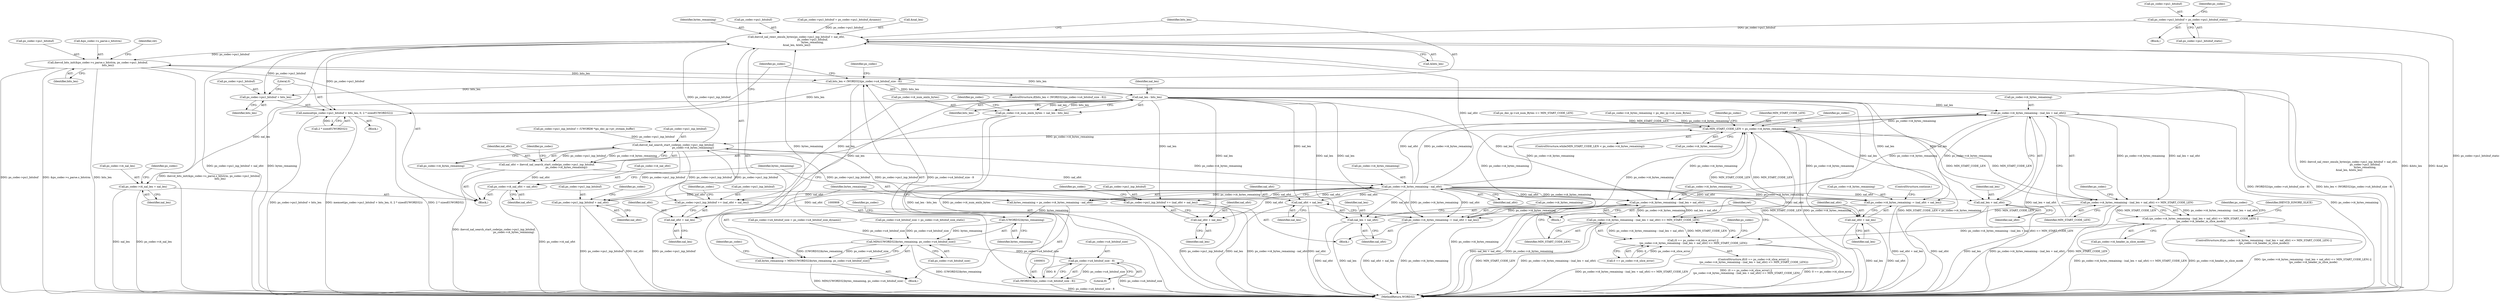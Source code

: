 digraph "0_Android_a33f6725d7e9f92330f995ce2dcf4faa33f6433f@pointer" {
"1000867" [label="(Call,ps_codec->pu1_bitsbuf = ps_codec->pu1_bitsbuf_static)"];
"1000913" [label="(Call,ihevcd_nal_remv_emuln_bytes(ps_codec->pu1_inp_bitsbuf + nal_ofst,\n                                        ps_codec->pu1_bitsbuf,\n                                        bytes_remaining,\n &nal_len, &bits_len))"];
"1000938" [label="(Call,memset(ps_codec->pu1_bitsbuf + bits_len, 0, 2 * sizeof(UWORD32)))"];
"1000939" [label="(Call,ps_codec->pu1_bitsbuf + bits_len)"];
"1000961" [label="(Call,ihevcd_bits_init(&ps_codec->s_parse.s_bitstrm, ps_codec->pu1_bitsbuf,\n                         bits_len))"];
"1000928" [label="(Call,bits_len < (WORD32)(ps_codec->u4_bitsbuf_size - 8))"];
"1000953" [label="(Call,nal_len - bits_len)"];
"1000949" [label="(Call,ps_codec->i4_num_emln_bytes = nal_len - bits_len)"];
"1000956" [label="(Call,ps_codec->i4_nal_len = nal_len)"];
"1000998" [label="(Call,ps_codec->i4_bytes_remaining - (nal_len + nal_ofst))"];
"1000783" [label="(Call,MIN_START_CODE_LEN < ps_codec->i4_bytes_remaining)"];
"1000883" [label="(Call,ihevcd_nal_search_start_code(ps_codec->pu1_inp_bitsbuf,\n                                                ps_codec->i4_bytes_remaining))"];
"1000881" [label="(Call,nal_ofst = ihevcd_nal_search_start_code(ps_codec->pu1_inp_bitsbuf,\n                                                ps_codec->i4_bytes_remaining))"];
"1000890" [label="(Call,ps_codec->i4_nal_ofst = nal_ofst)"];
"1000899" [label="(Call,ps_codec->i4_bytes_remaining - nal_ofst)"];
"1000897" [label="(Call,bytes_remaining = ps_codec->i4_bytes_remaining - nal_ofst)"];
"1000907" [label="(Call,(UWORD32)bytes_remaining)"];
"1000906" [label="(Call,MIN((UWORD32)bytes_remaining, ps_codec->u4_bitsbuf_size))"];
"1000904" [label="(Call,bytes_remaining = MIN((UWORD32)bytes_remaining, ps_codec->u4_bitsbuf_size))"];
"1000932" [label="(Call,ps_codec->u4_bitsbuf_size - 8)"];
"1000930" [label="(Call,(WORD32)(ps_codec->u4_bitsbuf_size - 8))"];
"1000914" [label="(Call,ps_codec->pu1_inp_bitsbuf + nal_ofst)"];
"1001002" [label="(Call,nal_len + nal_ofst)"];
"1001093" [label="(Call,ps_codec->pu1_inp_bitsbuf += (nal_ofst + nal_len))"];
"1001097" [label="(Call,nal_ofst + nal_len)"];
"1001100" [label="(Call,ps_codec->i4_bytes_remaining -= (nal_ofst + nal_len))"];
"1001104" [label="(Call,nal_ofst + nal_len)"];
"1001131" [label="(Call,ps_codec->i4_bytes_remaining - (nal_len + nal_ofst))"];
"1001130" [label="(Call,ps_codec->i4_bytes_remaining - (nal_len + nal_ofst) <= MIN_START_CODE_LEN)"];
"1001124" [label="(Call,(0 == ps_codec->i4_slice_error) ||\n (ps_codec->i4_bytes_remaining - (nal_len + nal_ofst) <= MIN_START_CODE_LEN))"];
"1001147" [label="(Call,ps_codec->i4_bytes_remaining -= (nal_ofst + nal_len))"];
"1001135" [label="(Call,nal_len + nal_ofst)"];
"1001140" [label="(Call,ps_codec->pu1_inp_bitsbuf += (nal_ofst + nal_len))"];
"1001144" [label="(Call,nal_ofst + nal_len)"];
"1001151" [label="(Call,nal_ofst + nal_len)"];
"1000997" [label="(Call,ps_codec->i4_bytes_remaining - (nal_len + nal_ofst) <= MIN_START_CODE_LEN)"];
"1000996" [label="(Call,(ps_codec->i4_bytes_remaining - (nal_len + nal_ofst) <= MIN_START_CODE_LEN) ||\n (ps_codec->i4_header_in_slice_mode))"];
"1001093" [label="(Call,ps_codec->pu1_inp_bitsbuf += (nal_ofst + nal_len))"];
"1001138" [label="(Identifier,MIN_START_CODE_LEN)"];
"1000911" [label="(Identifier,ps_codec)"];
"1000936" [label="(Literal,8)"];
"1001140" [label="(Call,ps_codec->pu1_inp_bitsbuf += (nal_ofst + nal_len))"];
"1001003" [label="(Identifier,nal_len)"];
"1000961" [label="(Call,ihevcd_bits_init(&ps_codec->s_parse.s_bitstrm, ps_codec->pu1_bitsbuf,\n                         bits_len))"];
"1000916" [label="(Identifier,ps_codec)"];
"1000943" [label="(Identifier,bits_len)"];
"1000783" [label="(Call,MIN_START_CODE_LEN < ps_codec->i4_bytes_remaining)"];
"1000995" [label="(ControlStructure,if((ps_codec->i4_bytes_remaining - (nal_len + nal_ofst) <= MIN_START_CODE_LEN) ||\n (ps_codec->i4_header_in_slice_mode)))"];
"1001005" [label="(Identifier,MIN_START_CODE_LEN)"];
"1001149" [label="(Identifier,ps_codec)"];
"1001131" [label="(Call,ps_codec->i4_bytes_remaining - (nal_len + nal_ofst))"];
"1000900" [label="(Call,ps_codec->i4_bytes_remaining)"];
"1001145" [label="(Identifier,nal_ofst)"];
"1001144" [label="(Call,nal_ofst + nal_len)"];
"1001101" [label="(Call,ps_codec->i4_bytes_remaining)"];
"1001123" [label="(ControlStructure,if((0 == ps_codec->i4_slice_error) ||\n (ps_codec->i4_bytes_remaining - (nal_len + nal_ofst) <= MIN_START_CODE_LEN)))"];
"1000973" [label="(Identifier,ret)"];
"1000971" [label="(Identifier,bits_len)"];
"1001153" [label="(Identifier,nal_len)"];
"1000788" [label="(Block,)"];
"1000950" [label="(Call,ps_codec->i4_num_emln_bytes)"];
"1001100" [label="(Call,ps_codec->i4_bytes_remaining -= (nal_ofst + nal_len))"];
"1001124" [label="(Call,(0 == ps_codec->i4_slice_error) ||\n (ps_codec->i4_bytes_remaining - (nal_len + nal_ofst) <= MIN_START_CODE_LEN))"];
"1000884" [label="(Call,ps_codec->pu1_inp_bitsbuf)"];
"1001107" [label="(ControlStructure,continue;)"];
"1000953" [label="(Call,nal_len - bits_len)"];
"1000785" [label="(Call,ps_codec->i4_bytes_remaining)"];
"1001094" [label="(Call,ps_codec->pu1_inp_bitsbuf)"];
"1000939" [label="(Call,ps_codec->pu1_bitsbuf + bits_len)"];
"1000968" [label="(Call,ps_codec->pu1_bitsbuf)"];
"1000891" [label="(Call,ps_codec->i4_nal_ofst)"];
"1000883" [label="(Call,ihevcd_nal_search_start_code(ps_codec->pu1_inp_bitsbuf,\n                                                ps_codec->i4_bytes_remaining))"];
"1000905" [label="(Identifier,bytes_remaining)"];
"1000933" [label="(Call,ps_codec->u4_bitsbuf_size)"];
"1001125" [label="(Call,0 == ps_codec->i4_slice_error)"];
"1001098" [label="(Identifier,nal_ofst)"];
"1000919" [label="(Call,ps_codec->pu1_bitsbuf)"];
"1000851" [label="(Call,ps_codec->pu1_bitsbuf = ps_codec->pu1_bitsbuf_dynamic)"];
"1001148" [label="(Call,ps_codec->i4_bytes_remaining)"];
"1001142" [label="(Identifier,ps_codec)"];
"1000998" [label="(Call,ps_codec->i4_bytes_remaining - (nal_len + nal_ofst))"];
"1000742" [label="(Call,ps_codec->pu1_inp_bitsbuf = (UWORD8 *)ps_dec_ip->pv_stream_buffer)"];
"1000895" [label="(Block,)"];
"1001141" [label="(Call,ps_codec->pu1_inp_bitsbuf)"];
"1001147" [label="(Call,ps_codec->i4_bytes_remaining -= (nal_ofst + nal_len))"];
"1000874" [label="(Call,ps_codec->u4_bitsbuf_size = ps_codec->u4_bitsbuf_size_static)"];
"1000906" [label="(Call,MIN((UWORD32)bytes_remaining, ps_codec->u4_bitsbuf_size))"];
"1000784" [label="(Identifier,MIN_START_CODE_LEN)"];
"1000944" [label="(Literal,0)"];
"1000915" [label="(Call,ps_codec->pu1_inp_bitsbuf)"];
"1001156" [label="(Identifier,ret)"];
"1001014" [label="(Identifier,ps_codec)"];
"1001132" [label="(Call,ps_codec->i4_bytes_remaining)"];
"1000945" [label="(Call,2 * sizeof(UWORD32))"];
"1001219" [label="(Identifier,ps_codec)"];
"1001002" [label="(Call,nal_len + nal_ofst)"];
"1000941" [label="(Identifier,ps_codec)"];
"1000882" [label="(Identifier,nal_ofst)"];
"1001106" [label="(Identifier,nal_len)"];
"1001007" [label="(Identifier,ps_codec)"];
"1000920" [label="(Identifier,ps_codec)"];
"1000892" [label="(Identifier,ps_codec)"];
"1000929" [label="(Identifier,bits_len)"];
"1000928" [label="(Call,bits_len < (WORD32)(ps_codec->u4_bitsbuf_size - 8))"];
"1000957" [label="(Call,ps_codec->i4_nal_len)"];
"1000997" [label="(Call,ps_codec->i4_bytes_remaining - (nal_len + nal_ofst) <= MIN_START_CODE_LEN)"];
"1000925" [label="(Call,&bits_len)"];
"1000923" [label="(Call,&nal_len)"];
"1000867" [label="(Call,ps_codec->pu1_bitsbuf = ps_codec->pu1_bitsbuf_static)"];
"1000918" [label="(Identifier,nal_ofst)"];
"1001075" [label="(Identifier,IHEVCD_IGNORE_SLICE)"];
"1001135" [label="(Call,nal_len + nal_ofst)"];
"1001130" [label="(Call,ps_codec->i4_bytes_remaining - (nal_len + nal_ofst) <= MIN_START_CODE_LEN)"];
"1000914" [label="(Call,ps_codec->pu1_inp_bitsbuf + nal_ofst)"];
"1000897" [label="(Call,bytes_remaining = ps_codec->i4_bytes_remaining - nal_ofst)"];
"1001104" [label="(Call,nal_ofst + nal_len)"];
"1001906" [label="(MethodReturn,WORD32)"];
"1000958" [label="(Identifier,ps_codec)"];
"1001139" [label="(Block,)"];
"1001097" [label="(Call,nal_ofst + nal_len)"];
"1001152" [label="(Identifier,nal_ofst)"];
"1000899" [label="(Call,ps_codec->i4_bytes_remaining - nal_ofst)"];
"1000922" [label="(Identifier,bytes_remaining)"];
"1000904" [label="(Call,bytes_remaining = MIN((UWORD32)bytes_remaining, ps_codec->u4_bitsbuf_size))"];
"1001151" [label="(Call,nal_ofst + nal_len)"];
"1000782" [label="(ControlStructure,while(MIN_START_CODE_LEN < ps_codec->i4_bytes_remaining))"];
"1000909" [label="(Identifier,bytes_remaining)"];
"1000940" [label="(Call,ps_codec->pu1_bitsbuf)"];
"1000881" [label="(Call,nal_ofst = ihevcd_nal_search_start_code(ps_codec->pu1_inp_bitsbuf,\n                                                ps_codec->i4_bytes_remaining))"];
"1000960" [label="(Identifier,nal_len)"];
"1000955" [label="(Identifier,bits_len)"];
"1000866" [label="(Block,)"];
"1000887" [label="(Call,ps_codec->i4_bytes_remaining)"];
"1000903" [label="(Identifier,nal_ofst)"];
"1001146" [label="(Identifier,nal_len)"];
"1000280" [label="(Call,ps_dec_ip->u4_num_Bytes <= MIN_START_CODE_LEN)"];
"1000898" [label="(Identifier,bytes_remaining)"];
"1000858" [label="(Call,ps_codec->u4_bitsbuf_size = ps_codec->u4_bitsbuf_size_dynamic)"];
"1000996" [label="(Call,(ps_codec->i4_bytes_remaining - (nal_len + nal_ofst) <= MIN_START_CODE_LEN) ||\n (ps_codec->i4_header_in_slice_mode))"];
"1000868" [label="(Call,ps_codec->pu1_bitsbuf)"];
"1000965" [label="(Identifier,ps_codec)"];
"1000913" [label="(Call,ihevcd_nal_remv_emuln_bytes(ps_codec->pu1_inp_bitsbuf + nal_ofst,\n                                        ps_codec->pu1_bitsbuf,\n                                        bytes_remaining,\n &nal_len, &bits_len))"];
"1001004" [label="(Identifier,nal_ofst)"];
"1000890" [label="(Call,ps_codec->i4_nal_ofst = nal_ofst)"];
"1001102" [label="(Identifier,ps_codec)"];
"1001077" [label="(Block,)"];
"1000932" [label="(Call,ps_codec->u4_bitsbuf_size - 8)"];
"1001136" [label="(Identifier,nal_len)"];
"1000999" [label="(Call,ps_codec->i4_bytes_remaining)"];
"1001006" [label="(Call,ps_codec->i4_header_in_slice_mode)"];
"1000949" [label="(Call,ps_codec->i4_num_emln_bytes = nal_len - bits_len)"];
"1001137" [label="(Identifier,nal_ofst)"];
"1000954" [label="(Identifier,nal_len)"];
"1000956" [label="(Call,ps_codec->i4_nal_len = nal_len)"];
"1000871" [label="(Call,ps_codec->pu1_bitsbuf_static)"];
"1000930" [label="(Call,(WORD32)(ps_codec->u4_bitsbuf_size - 8))"];
"1001099" [label="(Identifier,nal_len)"];
"1000894" [label="(Identifier,nal_ofst)"];
"1000962" [label="(Call,&ps_codec->s_parse.s_bitstrm)"];
"1000735" [label="(Call,ps_codec->i4_bytes_remaining = ps_dec_ip->u4_num_Bytes)"];
"1000938" [label="(Call,memset(ps_codec->pu1_bitsbuf + bits_len, 0, 2 * sizeof(UWORD32)))"];
"1000951" [label="(Identifier,ps_codec)"];
"1000794" [label="(Identifier,ps_codec)"];
"1001105" [label="(Identifier,nal_ofst)"];
"1000910" [label="(Call,ps_codec->u4_bitsbuf_size)"];
"1000876" [label="(Identifier,ps_codec)"];
"1000937" [label="(Block,)"];
"1000927" [label="(ControlStructure,if(bits_len < (WORD32)(ps_codec->u4_bitsbuf_size - 8)))"];
"1000907" [label="(Call,(UWORD32)bytes_remaining)"];
"1000867" -> "1000866"  [label="AST: "];
"1000867" -> "1000871"  [label="CFG: "];
"1000868" -> "1000867"  [label="AST: "];
"1000871" -> "1000867"  [label="AST: "];
"1000876" -> "1000867"  [label="CFG: "];
"1000867" -> "1001906"  [label="DDG: ps_codec->pu1_bitsbuf_static"];
"1000867" -> "1000913"  [label="DDG: ps_codec->pu1_bitsbuf"];
"1000913" -> "1000895"  [label="AST: "];
"1000913" -> "1000925"  [label="CFG: "];
"1000914" -> "1000913"  [label="AST: "];
"1000919" -> "1000913"  [label="AST: "];
"1000922" -> "1000913"  [label="AST: "];
"1000923" -> "1000913"  [label="AST: "];
"1000925" -> "1000913"  [label="AST: "];
"1000929" -> "1000913"  [label="CFG: "];
"1000913" -> "1001906"  [label="DDG: &bits_len"];
"1000913" -> "1001906"  [label="DDG: &nal_len"];
"1000913" -> "1001906"  [label="DDG: ps_codec->pu1_inp_bitsbuf + nal_ofst"];
"1000913" -> "1001906"  [label="DDG: bytes_remaining"];
"1000913" -> "1001906"  [label="DDG: ihevcd_nal_remv_emuln_bytes(ps_codec->pu1_inp_bitsbuf + nal_ofst,\n                                        ps_codec->pu1_bitsbuf,\n                                        bytes_remaining,\n &nal_len, &bits_len)"];
"1000883" -> "1000913"  [label="DDG: ps_codec->pu1_inp_bitsbuf"];
"1000899" -> "1000913"  [label="DDG: nal_ofst"];
"1000851" -> "1000913"  [label="DDG: ps_codec->pu1_bitsbuf"];
"1000904" -> "1000913"  [label="DDG: bytes_remaining"];
"1000913" -> "1000938"  [label="DDG: ps_codec->pu1_bitsbuf"];
"1000913" -> "1000939"  [label="DDG: ps_codec->pu1_bitsbuf"];
"1000913" -> "1000961"  [label="DDG: ps_codec->pu1_bitsbuf"];
"1000938" -> "1000937"  [label="AST: "];
"1000938" -> "1000945"  [label="CFG: "];
"1000939" -> "1000938"  [label="AST: "];
"1000944" -> "1000938"  [label="AST: "];
"1000945" -> "1000938"  [label="AST: "];
"1000951" -> "1000938"  [label="CFG: "];
"1000938" -> "1001906"  [label="DDG: ps_codec->pu1_bitsbuf + bits_len"];
"1000938" -> "1001906"  [label="DDG: memset(ps_codec->pu1_bitsbuf + bits_len, 0, 2 * sizeof(UWORD32))"];
"1000938" -> "1001906"  [label="DDG: 2 * sizeof(UWORD32)"];
"1000928" -> "1000938"  [label="DDG: bits_len"];
"1000945" -> "1000938"  [label="DDG: 2"];
"1000939" -> "1000943"  [label="CFG: "];
"1000940" -> "1000939"  [label="AST: "];
"1000943" -> "1000939"  [label="AST: "];
"1000944" -> "1000939"  [label="CFG: "];
"1000928" -> "1000939"  [label="DDG: bits_len"];
"1000961" -> "1000788"  [label="AST: "];
"1000961" -> "1000971"  [label="CFG: "];
"1000962" -> "1000961"  [label="AST: "];
"1000968" -> "1000961"  [label="AST: "];
"1000971" -> "1000961"  [label="AST: "];
"1000973" -> "1000961"  [label="CFG: "];
"1000961" -> "1001906"  [label="DDG: &ps_codec->s_parse.s_bitstrm"];
"1000961" -> "1001906"  [label="DDG: bits_len"];
"1000961" -> "1001906"  [label="DDG: ihevcd_bits_init(&ps_codec->s_parse.s_bitstrm, ps_codec->pu1_bitsbuf,\n                         bits_len)"];
"1000961" -> "1001906"  [label="DDG: ps_codec->pu1_bitsbuf"];
"1000961" -> "1000928"  [label="DDG: bits_len"];
"1000953" -> "1000961"  [label="DDG: bits_len"];
"1000928" -> "1000927"  [label="AST: "];
"1000928" -> "1000930"  [label="CFG: "];
"1000929" -> "1000928"  [label="AST: "];
"1000930" -> "1000928"  [label="AST: "];
"1000941" -> "1000928"  [label="CFG: "];
"1000951" -> "1000928"  [label="CFG: "];
"1000928" -> "1001906"  [label="DDG: (WORD32)(ps_codec->u4_bitsbuf_size - 8)"];
"1000928" -> "1001906"  [label="DDG: bits_len < (WORD32)(ps_codec->u4_bitsbuf_size - 8)"];
"1000930" -> "1000928"  [label="DDG: ps_codec->u4_bitsbuf_size - 8"];
"1000928" -> "1000953"  [label="DDG: bits_len"];
"1000953" -> "1000949"  [label="AST: "];
"1000953" -> "1000955"  [label="CFG: "];
"1000954" -> "1000953"  [label="AST: "];
"1000955" -> "1000953"  [label="AST: "];
"1000949" -> "1000953"  [label="CFG: "];
"1000953" -> "1000949"  [label="DDG: nal_len"];
"1000953" -> "1000949"  [label="DDG: bits_len"];
"1000953" -> "1000956"  [label="DDG: nal_len"];
"1000953" -> "1000998"  [label="DDG: nal_len"];
"1000953" -> "1001002"  [label="DDG: nal_len"];
"1000953" -> "1001093"  [label="DDG: nal_len"];
"1000953" -> "1001097"  [label="DDG: nal_len"];
"1000953" -> "1001100"  [label="DDG: nal_len"];
"1000953" -> "1001104"  [label="DDG: nal_len"];
"1000953" -> "1001131"  [label="DDG: nal_len"];
"1000953" -> "1001135"  [label="DDG: nal_len"];
"1000953" -> "1001140"  [label="DDG: nal_len"];
"1000953" -> "1001144"  [label="DDG: nal_len"];
"1000953" -> "1001147"  [label="DDG: nal_len"];
"1000953" -> "1001151"  [label="DDG: nal_len"];
"1000949" -> "1000788"  [label="AST: "];
"1000950" -> "1000949"  [label="AST: "];
"1000958" -> "1000949"  [label="CFG: "];
"1000949" -> "1001906"  [label="DDG: nal_len - bits_len"];
"1000949" -> "1001906"  [label="DDG: ps_codec->i4_num_emln_bytes"];
"1000956" -> "1000788"  [label="AST: "];
"1000956" -> "1000960"  [label="CFG: "];
"1000957" -> "1000956"  [label="AST: "];
"1000960" -> "1000956"  [label="AST: "];
"1000965" -> "1000956"  [label="CFG: "];
"1000956" -> "1001906"  [label="DDG: ps_codec->i4_nal_len"];
"1000956" -> "1001906"  [label="DDG: nal_len"];
"1000998" -> "1000997"  [label="AST: "];
"1000998" -> "1001002"  [label="CFG: "];
"1000999" -> "1000998"  [label="AST: "];
"1001002" -> "1000998"  [label="AST: "];
"1001005" -> "1000998"  [label="CFG: "];
"1000998" -> "1001906"  [label="DDG: ps_codec->i4_bytes_remaining"];
"1000998" -> "1001906"  [label="DDG: nal_len + nal_ofst"];
"1000998" -> "1000783"  [label="DDG: ps_codec->i4_bytes_remaining"];
"1000998" -> "1000997"  [label="DDG: ps_codec->i4_bytes_remaining"];
"1000998" -> "1000997"  [label="DDG: nal_len + nal_ofst"];
"1000899" -> "1000998"  [label="DDG: ps_codec->i4_bytes_remaining"];
"1000899" -> "1000998"  [label="DDG: nal_ofst"];
"1000998" -> "1001100"  [label="DDG: ps_codec->i4_bytes_remaining"];
"1000998" -> "1001131"  [label="DDG: ps_codec->i4_bytes_remaining"];
"1000998" -> "1001147"  [label="DDG: ps_codec->i4_bytes_remaining"];
"1000783" -> "1000782"  [label="AST: "];
"1000783" -> "1000785"  [label="CFG: "];
"1000784" -> "1000783"  [label="AST: "];
"1000785" -> "1000783"  [label="AST: "];
"1000794" -> "1000783"  [label="CFG: "];
"1001219" -> "1000783"  [label="CFG: "];
"1000783" -> "1001906"  [label="DDG: ps_codec->i4_bytes_remaining"];
"1000783" -> "1001906"  [label="DDG: MIN_START_CODE_LEN < ps_codec->i4_bytes_remaining"];
"1000783" -> "1001906"  [label="DDG: MIN_START_CODE_LEN"];
"1000280" -> "1000783"  [label="DDG: MIN_START_CODE_LEN"];
"1001130" -> "1000783"  [label="DDG: MIN_START_CODE_LEN"];
"1000997" -> "1000783"  [label="DDG: MIN_START_CODE_LEN"];
"1001147" -> "1000783"  [label="DDG: ps_codec->i4_bytes_remaining"];
"1000899" -> "1000783"  [label="DDG: ps_codec->i4_bytes_remaining"];
"1001131" -> "1000783"  [label="DDG: ps_codec->i4_bytes_remaining"];
"1001100" -> "1000783"  [label="DDG: ps_codec->i4_bytes_remaining"];
"1000735" -> "1000783"  [label="DDG: ps_codec->i4_bytes_remaining"];
"1000783" -> "1000883"  [label="DDG: ps_codec->i4_bytes_remaining"];
"1000783" -> "1000997"  [label="DDG: MIN_START_CODE_LEN"];
"1000783" -> "1001130"  [label="DDG: MIN_START_CODE_LEN"];
"1000883" -> "1000881"  [label="AST: "];
"1000883" -> "1000887"  [label="CFG: "];
"1000884" -> "1000883"  [label="AST: "];
"1000887" -> "1000883"  [label="AST: "];
"1000881" -> "1000883"  [label="CFG: "];
"1000883" -> "1000881"  [label="DDG: ps_codec->pu1_inp_bitsbuf"];
"1000883" -> "1000881"  [label="DDG: ps_codec->i4_bytes_remaining"];
"1001093" -> "1000883"  [label="DDG: ps_codec->pu1_inp_bitsbuf"];
"1000742" -> "1000883"  [label="DDG: ps_codec->pu1_inp_bitsbuf"];
"1001140" -> "1000883"  [label="DDG: ps_codec->pu1_inp_bitsbuf"];
"1000883" -> "1000899"  [label="DDG: ps_codec->i4_bytes_remaining"];
"1000883" -> "1000914"  [label="DDG: ps_codec->pu1_inp_bitsbuf"];
"1000883" -> "1001093"  [label="DDG: ps_codec->pu1_inp_bitsbuf"];
"1000883" -> "1001140"  [label="DDG: ps_codec->pu1_inp_bitsbuf"];
"1000881" -> "1000788"  [label="AST: "];
"1000882" -> "1000881"  [label="AST: "];
"1000892" -> "1000881"  [label="CFG: "];
"1000881" -> "1001906"  [label="DDG: ihevcd_nal_search_start_code(ps_codec->pu1_inp_bitsbuf,\n                                                ps_codec->i4_bytes_remaining)"];
"1000881" -> "1000890"  [label="DDG: nal_ofst"];
"1000881" -> "1000899"  [label="DDG: nal_ofst"];
"1000890" -> "1000788"  [label="AST: "];
"1000890" -> "1000894"  [label="CFG: "];
"1000891" -> "1000890"  [label="AST: "];
"1000894" -> "1000890"  [label="AST: "];
"1000898" -> "1000890"  [label="CFG: "];
"1000890" -> "1001906"  [label="DDG: ps_codec->i4_nal_ofst"];
"1000899" -> "1000897"  [label="AST: "];
"1000899" -> "1000903"  [label="CFG: "];
"1000900" -> "1000899"  [label="AST: "];
"1000903" -> "1000899"  [label="AST: "];
"1000897" -> "1000899"  [label="CFG: "];
"1000899" -> "1001906"  [label="DDG: ps_codec->i4_bytes_remaining"];
"1000899" -> "1000897"  [label="DDG: ps_codec->i4_bytes_remaining"];
"1000899" -> "1000897"  [label="DDG: nal_ofst"];
"1000899" -> "1000914"  [label="DDG: nal_ofst"];
"1000899" -> "1001002"  [label="DDG: nal_ofst"];
"1000899" -> "1001093"  [label="DDG: nal_ofst"];
"1000899" -> "1001097"  [label="DDG: nal_ofst"];
"1000899" -> "1001100"  [label="DDG: nal_ofst"];
"1000899" -> "1001100"  [label="DDG: ps_codec->i4_bytes_remaining"];
"1000899" -> "1001104"  [label="DDG: nal_ofst"];
"1000899" -> "1001131"  [label="DDG: ps_codec->i4_bytes_remaining"];
"1000899" -> "1001131"  [label="DDG: nal_ofst"];
"1000899" -> "1001135"  [label="DDG: nal_ofst"];
"1000899" -> "1001140"  [label="DDG: nal_ofst"];
"1000899" -> "1001144"  [label="DDG: nal_ofst"];
"1000899" -> "1001147"  [label="DDG: nal_ofst"];
"1000899" -> "1001147"  [label="DDG: ps_codec->i4_bytes_remaining"];
"1000899" -> "1001151"  [label="DDG: nal_ofst"];
"1000897" -> "1000895"  [label="AST: "];
"1000898" -> "1000897"  [label="AST: "];
"1000905" -> "1000897"  [label="CFG: "];
"1000897" -> "1001906"  [label="DDG: ps_codec->i4_bytes_remaining - nal_ofst"];
"1000897" -> "1000907"  [label="DDG: bytes_remaining"];
"1000907" -> "1000906"  [label="AST: "];
"1000907" -> "1000909"  [label="CFG: "];
"1000908" -> "1000907"  [label="AST: "];
"1000909" -> "1000907"  [label="AST: "];
"1000911" -> "1000907"  [label="CFG: "];
"1000907" -> "1000906"  [label="DDG: bytes_remaining"];
"1000906" -> "1000904"  [label="AST: "];
"1000906" -> "1000910"  [label="CFG: "];
"1000910" -> "1000906"  [label="AST: "];
"1000904" -> "1000906"  [label="CFG: "];
"1000906" -> "1001906"  [label="DDG: (UWORD32)bytes_remaining"];
"1000906" -> "1000904"  [label="DDG: (UWORD32)bytes_remaining"];
"1000906" -> "1000904"  [label="DDG: ps_codec->u4_bitsbuf_size"];
"1000858" -> "1000906"  [label="DDG: ps_codec->u4_bitsbuf_size"];
"1000874" -> "1000906"  [label="DDG: ps_codec->u4_bitsbuf_size"];
"1000906" -> "1000932"  [label="DDG: ps_codec->u4_bitsbuf_size"];
"1000904" -> "1000895"  [label="AST: "];
"1000905" -> "1000904"  [label="AST: "];
"1000916" -> "1000904"  [label="CFG: "];
"1000904" -> "1001906"  [label="DDG: MIN((UWORD32)bytes_remaining, ps_codec->u4_bitsbuf_size)"];
"1000932" -> "1000930"  [label="AST: "];
"1000932" -> "1000936"  [label="CFG: "];
"1000933" -> "1000932"  [label="AST: "];
"1000936" -> "1000932"  [label="AST: "];
"1000930" -> "1000932"  [label="CFG: "];
"1000932" -> "1001906"  [label="DDG: ps_codec->u4_bitsbuf_size"];
"1000932" -> "1000930"  [label="DDG: ps_codec->u4_bitsbuf_size"];
"1000932" -> "1000930"  [label="DDG: 8"];
"1000931" -> "1000930"  [label="AST: "];
"1000930" -> "1001906"  [label="DDG: ps_codec->u4_bitsbuf_size - 8"];
"1000914" -> "1000918"  [label="CFG: "];
"1000915" -> "1000914"  [label="AST: "];
"1000918" -> "1000914"  [label="AST: "];
"1000920" -> "1000914"  [label="CFG: "];
"1000914" -> "1001906"  [label="DDG: nal_ofst"];
"1000914" -> "1001906"  [label="DDG: ps_codec->pu1_inp_bitsbuf"];
"1001002" -> "1001004"  [label="CFG: "];
"1001003" -> "1001002"  [label="AST: "];
"1001004" -> "1001002"  [label="AST: "];
"1001002" -> "1001906"  [label="DDG: nal_len"];
"1001002" -> "1001906"  [label="DDG: nal_ofst"];
"1001093" -> "1001077"  [label="AST: "];
"1001093" -> "1001097"  [label="CFG: "];
"1001094" -> "1001093"  [label="AST: "];
"1001097" -> "1001093"  [label="AST: "];
"1001102" -> "1001093"  [label="CFG: "];
"1001093" -> "1001906"  [label="DDG: ps_codec->pu1_inp_bitsbuf"];
"1001097" -> "1001099"  [label="CFG: "];
"1001098" -> "1001097"  [label="AST: "];
"1001099" -> "1001097"  [label="AST: "];
"1001100" -> "1001077"  [label="AST: "];
"1001100" -> "1001104"  [label="CFG: "];
"1001101" -> "1001100"  [label="AST: "];
"1001104" -> "1001100"  [label="AST: "];
"1001107" -> "1001100"  [label="CFG: "];
"1001100" -> "1001906"  [label="DDG: nal_ofst + nal_len"];
"1001104" -> "1001106"  [label="CFG: "];
"1001105" -> "1001104"  [label="AST: "];
"1001106" -> "1001104"  [label="AST: "];
"1001104" -> "1001906"  [label="DDG: nal_ofst"];
"1001104" -> "1001906"  [label="DDG: nal_len"];
"1001131" -> "1001130"  [label="AST: "];
"1001131" -> "1001135"  [label="CFG: "];
"1001132" -> "1001131"  [label="AST: "];
"1001135" -> "1001131"  [label="AST: "];
"1001138" -> "1001131"  [label="CFG: "];
"1001131" -> "1001906"  [label="DDG: nal_len + nal_ofst"];
"1001131" -> "1001906"  [label="DDG: ps_codec->i4_bytes_remaining"];
"1001131" -> "1001130"  [label="DDG: ps_codec->i4_bytes_remaining"];
"1001131" -> "1001130"  [label="DDG: nal_len + nal_ofst"];
"1001131" -> "1001147"  [label="DDG: ps_codec->i4_bytes_remaining"];
"1001130" -> "1001124"  [label="AST: "];
"1001130" -> "1001138"  [label="CFG: "];
"1001138" -> "1001130"  [label="AST: "];
"1001124" -> "1001130"  [label="CFG: "];
"1001130" -> "1001906"  [label="DDG: MIN_START_CODE_LEN"];
"1001130" -> "1001906"  [label="DDG: ps_codec->i4_bytes_remaining - (nal_len + nal_ofst)"];
"1001130" -> "1001124"  [label="DDG: ps_codec->i4_bytes_remaining - (nal_len + nal_ofst)"];
"1001130" -> "1001124"  [label="DDG: MIN_START_CODE_LEN"];
"1000997" -> "1001130"  [label="DDG: MIN_START_CODE_LEN"];
"1001124" -> "1001123"  [label="AST: "];
"1001124" -> "1001125"  [label="CFG: "];
"1001125" -> "1001124"  [label="AST: "];
"1001142" -> "1001124"  [label="CFG: "];
"1001156" -> "1001124"  [label="CFG: "];
"1001124" -> "1001906"  [label="DDG: ps_codec->i4_bytes_remaining - (nal_len + nal_ofst) <= MIN_START_CODE_LEN"];
"1001124" -> "1001906"  [label="DDG: (0 == ps_codec->i4_slice_error) ||\n (ps_codec->i4_bytes_remaining - (nal_len + nal_ofst) <= MIN_START_CODE_LEN)"];
"1001124" -> "1001906"  [label="DDG: 0 == ps_codec->i4_slice_error"];
"1001125" -> "1001124"  [label="DDG: 0"];
"1001125" -> "1001124"  [label="DDG: ps_codec->i4_slice_error"];
"1000996" -> "1001124"  [label="DDG: ps_codec->i4_bytes_remaining - (nal_len + nal_ofst) <= MIN_START_CODE_LEN"];
"1001147" -> "1001139"  [label="AST: "];
"1001147" -> "1001151"  [label="CFG: "];
"1001148" -> "1001147"  [label="AST: "];
"1001151" -> "1001147"  [label="AST: "];
"1001156" -> "1001147"  [label="CFG: "];
"1001147" -> "1001906"  [label="DDG: nal_ofst + nal_len"];
"1001147" -> "1001906"  [label="DDG: ps_codec->i4_bytes_remaining"];
"1001135" -> "1001137"  [label="CFG: "];
"1001136" -> "1001135"  [label="AST: "];
"1001137" -> "1001135"  [label="AST: "];
"1001135" -> "1001906"  [label="DDG: nal_ofst"];
"1001135" -> "1001906"  [label="DDG: nal_len"];
"1001140" -> "1001139"  [label="AST: "];
"1001140" -> "1001144"  [label="CFG: "];
"1001141" -> "1001140"  [label="AST: "];
"1001144" -> "1001140"  [label="AST: "];
"1001149" -> "1001140"  [label="CFG: "];
"1001140" -> "1001906"  [label="DDG: ps_codec->pu1_inp_bitsbuf"];
"1001144" -> "1001146"  [label="CFG: "];
"1001145" -> "1001144"  [label="AST: "];
"1001146" -> "1001144"  [label="AST: "];
"1001151" -> "1001153"  [label="CFG: "];
"1001152" -> "1001151"  [label="AST: "];
"1001153" -> "1001151"  [label="AST: "];
"1001151" -> "1001906"  [label="DDG: nal_ofst"];
"1001151" -> "1001906"  [label="DDG: nal_len"];
"1000997" -> "1000996"  [label="AST: "];
"1000997" -> "1001005"  [label="CFG: "];
"1001005" -> "1000997"  [label="AST: "];
"1001007" -> "1000997"  [label="CFG: "];
"1000996" -> "1000997"  [label="CFG: "];
"1000997" -> "1001906"  [label="DDG: ps_codec->i4_bytes_remaining - (nal_len + nal_ofst)"];
"1000997" -> "1001906"  [label="DDG: MIN_START_CODE_LEN"];
"1000997" -> "1000996"  [label="DDG: ps_codec->i4_bytes_remaining - (nal_len + nal_ofst)"];
"1000997" -> "1000996"  [label="DDG: MIN_START_CODE_LEN"];
"1000996" -> "1000995"  [label="AST: "];
"1000996" -> "1001006"  [label="CFG: "];
"1001006" -> "1000996"  [label="AST: "];
"1001014" -> "1000996"  [label="CFG: "];
"1001075" -> "1000996"  [label="CFG: "];
"1000996" -> "1001906"  [label="DDG: (ps_codec->i4_bytes_remaining - (nal_len + nal_ofst) <= MIN_START_CODE_LEN) ||\n (ps_codec->i4_header_in_slice_mode)"];
"1000996" -> "1001906"  [label="DDG: ps_codec->i4_bytes_remaining - (nal_len + nal_ofst) <= MIN_START_CODE_LEN"];
"1000996" -> "1001906"  [label="DDG: ps_codec->i4_header_in_slice_mode"];
}
